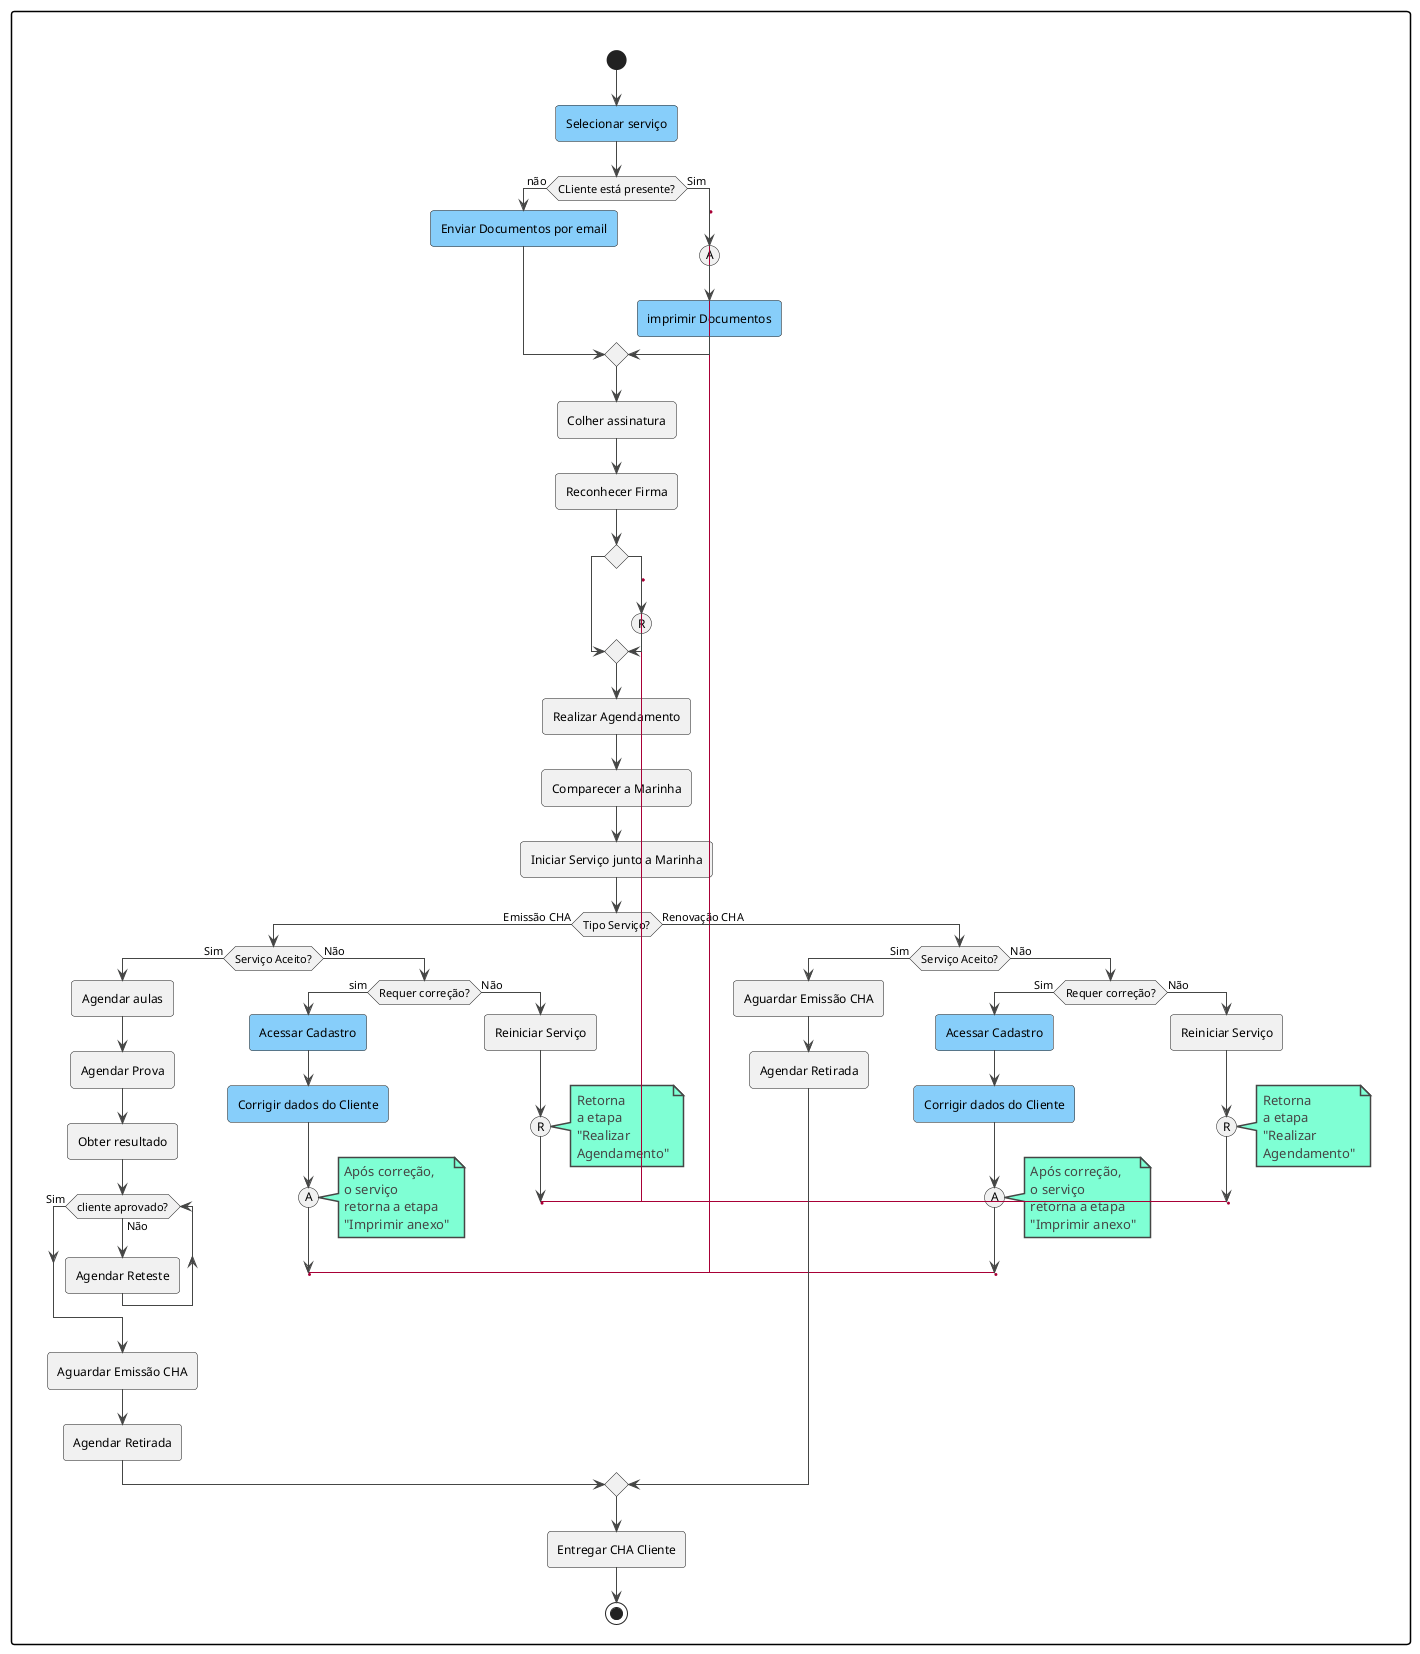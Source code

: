 @startuml
!theme vibrant
rectangle {
    start
    #LightSkyBlue:Selecionar serviço;

    if (CLiente está presente?)then (não)
        #LightSkyBlue:Enviar Documentos por email;
    else (Sim)
    label imprimir_anexo
    (A)
    #LightSkyBlue:imprimir Documentos;
    endif
    :Colher assinatura;
    :Reconhecer Firma;

    if()
    label apenas_espaco
    
    else()

    label realizar_agendamento
    (R)
    endif


    :Realizar Agendamento;
    :Comparecer a Marinha;
    :Iniciar Serviço junto a Marinha;

    if(Tipo Serviço?) then (Emissão CHA)

        if (Serviço Aceito?) then (Sim)

            :Agendar aulas;
            :Agendar Prova;
            :Obter resultado;

            while (cliente aprovado?)is (Não)
                :Agendar Reteste;
            endwhile (Sim)

            :Aguardar Emissão CHA;
            :Agendar Retirada;

        else (Não)
            if (Requer correção?) then (sim)
                #LightSkyBlue:Acessar Cadastro;
                #LightSkyBlue:Corrigir dados do Cliente;
                (A)
                note right
                        Após correção,
                        o serviço 
                        retorna a etapa
                        "Imprimir anexo"
                end note
                
                goto imprimir_anexo

            else (Não)
                :Reiniciar Serviço;
                (R)
                note right
                    Retorna 
                    a etapa 
                    "Realizar 
                    Agendamento"
                end note
                goto realizar_agendamento
            endif
        endif
    else (Renovação CHA)
        if (Serviço Aceito?) then (Sim)
            :Aguardar Emissão CHA;
            :Agendar Retirada;
        else (Não)
            if (Requer correção?) then (Sim)
                #LightSkyBlue:Acessar Cadastro;
                #LightSkyBlue:Corrigir dados do Cliente;
                (A)
                note right
                        Após correção,
                        o serviço 
                        retorna a etapa
                        "Imprimir anexo"
                end note
                goto imprimir_anexo
            else (Não)
                :Reiniciar Serviço;
                (R)
                note right
                    Retorna 
                    a etapa 
                    "Realizar 
                    Agendamento"
                end note
                goto realizar_agendamento
            endif
        endif


    endif

:Entregar CHA Cliente;
stop
    }
    @enduml
